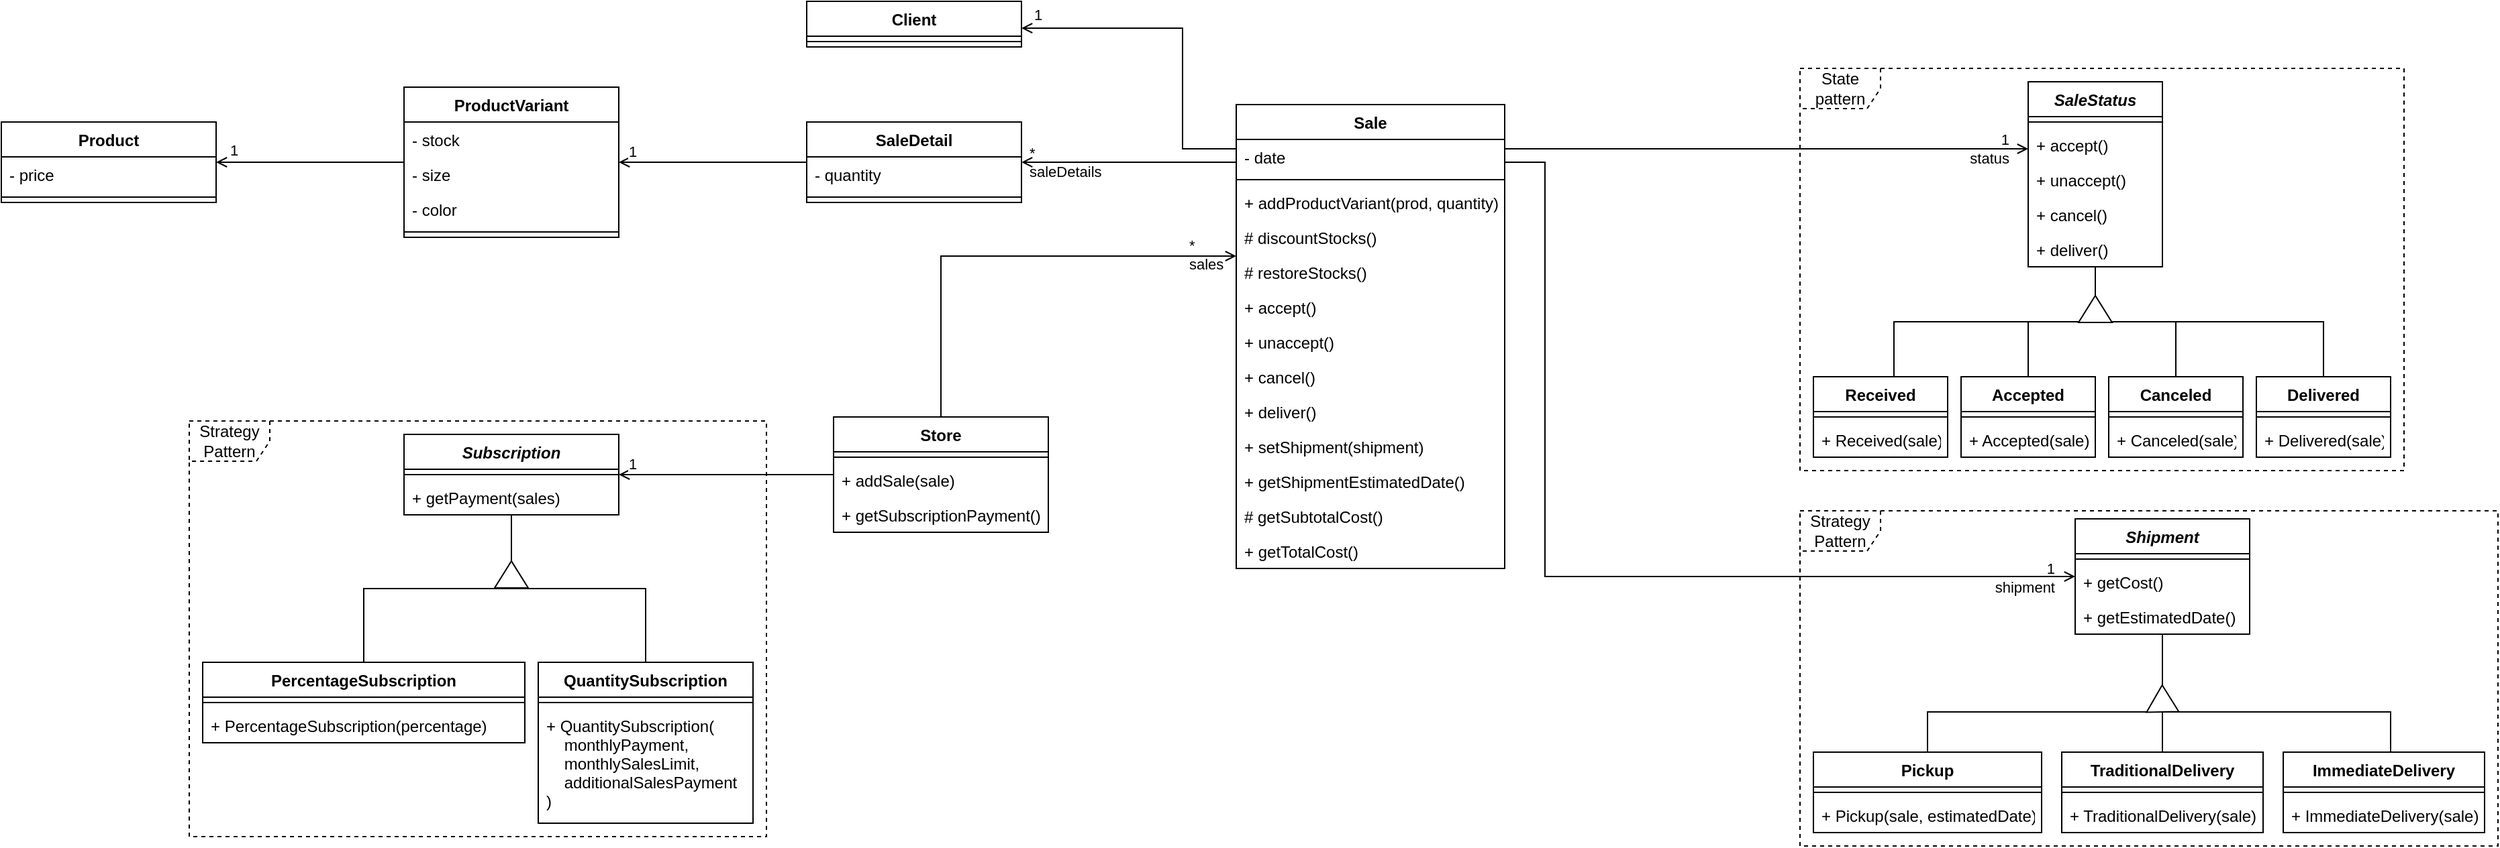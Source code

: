 <mxfile version="14.9.7" type="device"><diagram id="XdsxTSy-TFDeFFb5EiCQ" name="Page-1"><mxGraphModel dx="1773" dy="615" grid="1" gridSize="10" guides="1" tooltips="1" connect="1" arrows="1" fold="1" page="1" pageScale="1" pageWidth="827" pageHeight="1169" math="0" shadow="0"><root><mxCell id="0"/><mxCell id="1" parent="0"/><mxCell id="k7YnGgbs_p-hmvcIEE6I-135" value="" style="group" vertex="1" connectable="0" parent="1"><mxGeometry x="860" y="390" width="450" height="300" as="geometry"/></mxCell><mxCell id="k7YnGgbs_p-hmvcIEE6I-104" value="State pattern" style="shape=umlFrame;whiteSpace=wrap;html=1;dashed=1;" vertex="1" parent="k7YnGgbs_p-hmvcIEE6I-135"><mxGeometry width="450" height="300" as="geometry"/></mxCell><mxCell id="k7YnGgbs_p-hmvcIEE6I-37" value="SaleStatus" style="swimlane;fontStyle=3;align=center;verticalAlign=top;childLayout=stackLayout;horizontal=1;startSize=26;horizontalStack=0;resizeParent=1;resizeParentMax=0;resizeLast=0;collapsible=1;marginBottom=0;" vertex="1" parent="k7YnGgbs_p-hmvcIEE6I-135"><mxGeometry x="170" y="10" width="100" height="138" as="geometry"/></mxCell><mxCell id="k7YnGgbs_p-hmvcIEE6I-39" value="" style="line;strokeWidth=1;fillColor=none;align=left;verticalAlign=middle;spacingTop=-1;spacingLeft=3;spacingRight=3;rotatable=0;labelPosition=right;points=[];portConstraint=eastwest;" vertex="1" parent="k7YnGgbs_p-hmvcIEE6I-37"><mxGeometry y="26" width="100" height="8" as="geometry"/></mxCell><mxCell id="k7YnGgbs_p-hmvcIEE6I-40" value="+ accept()" style="text;strokeColor=none;fillColor=none;align=left;verticalAlign=top;spacingLeft=4;spacingRight=4;overflow=hidden;rotatable=0;points=[[0,0.5],[1,0.5]];portConstraint=eastwest;" vertex="1" parent="k7YnGgbs_p-hmvcIEE6I-37"><mxGeometry y="34" width="100" height="26" as="geometry"/></mxCell><mxCell id="k7YnGgbs_p-hmvcIEE6I-94" value="+ unaccept()" style="text;strokeColor=none;fillColor=none;align=left;verticalAlign=top;spacingLeft=4;spacingRight=4;overflow=hidden;rotatable=0;points=[[0,0.5],[1,0.5]];portConstraint=eastwest;" vertex="1" parent="k7YnGgbs_p-hmvcIEE6I-37"><mxGeometry y="60" width="100" height="26" as="geometry"/></mxCell><mxCell id="k7YnGgbs_p-hmvcIEE6I-95" value="+ cancel()" style="text;strokeColor=none;fillColor=none;align=left;verticalAlign=top;spacingLeft=4;spacingRight=4;overflow=hidden;rotatable=0;points=[[0,0.5],[1,0.5]];portConstraint=eastwest;" vertex="1" parent="k7YnGgbs_p-hmvcIEE6I-37"><mxGeometry y="86" width="100" height="26" as="geometry"/></mxCell><mxCell id="k7YnGgbs_p-hmvcIEE6I-96" value="+ deliver()" style="text;strokeColor=none;fillColor=none;align=left;verticalAlign=top;spacingLeft=4;spacingRight=4;overflow=hidden;rotatable=0;points=[[0,0.5],[1,0.5]];portConstraint=eastwest;" vertex="1" parent="k7YnGgbs_p-hmvcIEE6I-37"><mxGeometry y="112" width="100" height="26" as="geometry"/></mxCell><mxCell id="k7YnGgbs_p-hmvcIEE6I-101" style="edgeStyle=orthogonalEdgeStyle;rounded=0;orthogonalLoop=1;jettySize=auto;html=1;endArrow=none;endFill=0;" edge="1" parent="k7YnGgbs_p-hmvcIEE6I-135" source="k7YnGgbs_p-hmvcIEE6I-41" target="k7YnGgbs_p-hmvcIEE6I-37"><mxGeometry x="-60" as="geometry"><Array as="points"><mxPoint x="70" y="189"/><mxPoint x="220" y="189"/></Array></mxGeometry></mxCell><mxCell id="k7YnGgbs_p-hmvcIEE6I-41" value="Received" style="swimlane;fontStyle=1;align=center;verticalAlign=top;childLayout=stackLayout;horizontal=1;startSize=26;horizontalStack=0;resizeParent=1;resizeParentMax=0;resizeLast=0;collapsible=1;marginBottom=0;" vertex="1" parent="k7YnGgbs_p-hmvcIEE6I-135"><mxGeometry x="10" y="230" width="100" height="60" as="geometry"/></mxCell><mxCell id="k7YnGgbs_p-hmvcIEE6I-43" value="" style="line;strokeWidth=1;fillColor=none;align=left;verticalAlign=middle;spacingTop=-1;spacingLeft=3;spacingRight=3;rotatable=0;labelPosition=right;points=[];portConstraint=eastwest;" vertex="1" parent="k7YnGgbs_p-hmvcIEE6I-41"><mxGeometry y="26" width="100" height="8" as="geometry"/></mxCell><mxCell id="k7YnGgbs_p-hmvcIEE6I-44" value="+ Received(sale)" style="text;strokeColor=none;fillColor=none;align=left;verticalAlign=top;spacingLeft=4;spacingRight=4;overflow=hidden;rotatable=0;points=[[0,0.5],[1,0.5]];portConstraint=eastwest;" vertex="1" parent="k7YnGgbs_p-hmvcIEE6I-41"><mxGeometry y="34" width="100" height="26" as="geometry"/></mxCell><mxCell id="k7YnGgbs_p-hmvcIEE6I-98" style="edgeStyle=orthogonalEdgeStyle;rounded=0;orthogonalLoop=1;jettySize=auto;html=1;endArrow=none;endFill=0;" edge="1" parent="k7YnGgbs_p-hmvcIEE6I-135" source="k7YnGgbs_p-hmvcIEE6I-45" target="k7YnGgbs_p-hmvcIEE6I-37"><mxGeometry x="-60" as="geometry"/></mxCell><mxCell id="k7YnGgbs_p-hmvcIEE6I-45" value="Accepted" style="swimlane;fontStyle=1;align=center;verticalAlign=top;childLayout=stackLayout;horizontal=1;startSize=26;horizontalStack=0;resizeParent=1;resizeParentMax=0;resizeLast=0;collapsible=1;marginBottom=0;" vertex="1" parent="k7YnGgbs_p-hmvcIEE6I-135"><mxGeometry x="120" y="230" width="100" height="60" as="geometry"/></mxCell><mxCell id="k7YnGgbs_p-hmvcIEE6I-47" value="" style="line;strokeWidth=1;fillColor=none;align=left;verticalAlign=middle;spacingTop=-1;spacingLeft=3;spacingRight=3;rotatable=0;labelPosition=right;points=[];portConstraint=eastwest;" vertex="1" parent="k7YnGgbs_p-hmvcIEE6I-45"><mxGeometry y="26" width="100" height="8" as="geometry"/></mxCell><mxCell id="k7YnGgbs_p-hmvcIEE6I-48" value="+ Accepted(sale)" style="text;strokeColor=none;fillColor=none;align=left;verticalAlign=top;spacingLeft=4;spacingRight=4;overflow=hidden;rotatable=0;points=[[0,0.5],[1,0.5]];portConstraint=eastwest;" vertex="1" parent="k7YnGgbs_p-hmvcIEE6I-45"><mxGeometry y="34" width="100" height="26" as="geometry"/></mxCell><mxCell id="k7YnGgbs_p-hmvcIEE6I-99" style="edgeStyle=orthogonalEdgeStyle;rounded=0;orthogonalLoop=1;jettySize=auto;html=1;endArrow=none;endFill=0;" edge="1" parent="k7YnGgbs_p-hmvcIEE6I-135" source="k7YnGgbs_p-hmvcIEE6I-49" target="k7YnGgbs_p-hmvcIEE6I-37"><mxGeometry x="-60" as="geometry"/></mxCell><mxCell id="k7YnGgbs_p-hmvcIEE6I-49" value="Canceled" style="swimlane;fontStyle=1;align=center;verticalAlign=top;childLayout=stackLayout;horizontal=1;startSize=26;horizontalStack=0;resizeParent=1;resizeParentMax=0;resizeLast=0;collapsible=1;marginBottom=0;" vertex="1" parent="k7YnGgbs_p-hmvcIEE6I-135"><mxGeometry x="230" y="230" width="100" height="60" as="geometry"/></mxCell><mxCell id="k7YnGgbs_p-hmvcIEE6I-51" value="" style="line;strokeWidth=1;fillColor=none;align=left;verticalAlign=middle;spacingTop=-1;spacingLeft=3;spacingRight=3;rotatable=0;labelPosition=right;points=[];portConstraint=eastwest;" vertex="1" parent="k7YnGgbs_p-hmvcIEE6I-49"><mxGeometry y="26" width="100" height="8" as="geometry"/></mxCell><mxCell id="k7YnGgbs_p-hmvcIEE6I-52" value="+ Canceled(sale)" style="text;strokeColor=none;fillColor=none;align=left;verticalAlign=top;spacingLeft=4;spacingRight=4;overflow=hidden;rotatable=0;points=[[0,0.5],[1,0.5]];portConstraint=eastwest;" vertex="1" parent="k7YnGgbs_p-hmvcIEE6I-49"><mxGeometry y="34" width="100" height="26" as="geometry"/></mxCell><mxCell id="k7YnGgbs_p-hmvcIEE6I-100" style="edgeStyle=orthogonalEdgeStyle;rounded=0;orthogonalLoop=1;jettySize=auto;html=1;endArrow=none;endFill=0;" edge="1" parent="k7YnGgbs_p-hmvcIEE6I-135" source="k7YnGgbs_p-hmvcIEE6I-53" target="k7YnGgbs_p-hmvcIEE6I-37"><mxGeometry x="-60" as="geometry"><Array as="points"><mxPoint x="390" y="189"/><mxPoint x="220" y="189"/></Array></mxGeometry></mxCell><mxCell id="k7YnGgbs_p-hmvcIEE6I-53" value="Delivered" style="swimlane;fontStyle=1;align=center;verticalAlign=top;childLayout=stackLayout;horizontal=1;startSize=26;horizontalStack=0;resizeParent=1;resizeParentMax=0;resizeLast=0;collapsible=1;marginBottom=0;" vertex="1" parent="k7YnGgbs_p-hmvcIEE6I-135"><mxGeometry x="340" y="230" width="100" height="60" as="geometry"/></mxCell><mxCell id="k7YnGgbs_p-hmvcIEE6I-55" value="" style="line;strokeWidth=1;fillColor=none;align=left;verticalAlign=middle;spacingTop=-1;spacingLeft=3;spacingRight=3;rotatable=0;labelPosition=right;points=[];portConstraint=eastwest;" vertex="1" parent="k7YnGgbs_p-hmvcIEE6I-53"><mxGeometry y="26" width="100" height="8" as="geometry"/></mxCell><mxCell id="k7YnGgbs_p-hmvcIEE6I-56" value="+ Delivered(sale)" style="text;strokeColor=none;fillColor=none;align=left;verticalAlign=top;spacingLeft=4;spacingRight=4;overflow=hidden;rotatable=0;points=[[0,0.5],[1,0.5]];portConstraint=eastwest;" vertex="1" parent="k7YnGgbs_p-hmvcIEE6I-53"><mxGeometry y="34" width="100" height="26" as="geometry"/></mxCell><mxCell id="k7YnGgbs_p-hmvcIEE6I-102" value="" style="triangle;whiteSpace=wrap;html=1;rotation=-90;" vertex="1" parent="k7YnGgbs_p-hmvcIEE6I-135"><mxGeometry x="210" y="167" width="20" height="25" as="geometry"/></mxCell><mxCell id="k7YnGgbs_p-hmvcIEE6I-140" value="" style="group" vertex="1" connectable="0" parent="1"><mxGeometry x="-340" y="653" width="430" height="310" as="geometry"/></mxCell><mxCell id="k7YnGgbs_p-hmvcIEE6I-91" value="Strategy Pattern" style="shape=umlFrame;whiteSpace=wrap;html=1;dashed=1;" vertex="1" parent="k7YnGgbs_p-hmvcIEE6I-140"><mxGeometry width="430" height="310" as="geometry"/></mxCell><mxCell id="k7YnGgbs_p-hmvcIEE6I-9" value="PercentageSubscription" style="swimlane;fontStyle=1;align=center;verticalAlign=top;childLayout=stackLayout;horizontal=1;startSize=26;horizontalStack=0;resizeParent=1;resizeParentMax=0;resizeLast=0;collapsible=1;marginBottom=0;" vertex="1" parent="k7YnGgbs_p-hmvcIEE6I-140"><mxGeometry x="10" y="180" width="240" height="60" as="geometry"/></mxCell><mxCell id="k7YnGgbs_p-hmvcIEE6I-11" value="" style="line;strokeWidth=1;fillColor=none;align=left;verticalAlign=middle;spacingTop=-1;spacingLeft=3;spacingRight=3;rotatable=0;labelPosition=right;points=[];portConstraint=eastwest;" vertex="1" parent="k7YnGgbs_p-hmvcIEE6I-9"><mxGeometry y="26" width="240" height="8" as="geometry"/></mxCell><mxCell id="k7YnGgbs_p-hmvcIEE6I-12" value="+ PercentageSubscription(percentage)" style="text;strokeColor=none;fillColor=none;align=left;verticalAlign=top;spacingLeft=4;spacingRight=4;overflow=hidden;rotatable=0;points=[[0,0.5],[1,0.5]];portConstraint=eastwest;" vertex="1" parent="k7YnGgbs_p-hmvcIEE6I-9"><mxGeometry y="34" width="240" height="26" as="geometry"/></mxCell><mxCell id="k7YnGgbs_p-hmvcIEE6I-25" value="QuantitySubscription" style="swimlane;fontStyle=1;align=center;verticalAlign=top;childLayout=stackLayout;horizontal=1;startSize=26;horizontalStack=0;resizeParent=1;resizeParentMax=0;resizeLast=0;collapsible=1;marginBottom=0;" vertex="1" parent="k7YnGgbs_p-hmvcIEE6I-140"><mxGeometry x="260" y="180" width="160" height="120" as="geometry"/></mxCell><mxCell id="k7YnGgbs_p-hmvcIEE6I-27" value="" style="line;strokeWidth=1;fillColor=none;align=left;verticalAlign=middle;spacingTop=-1;spacingLeft=3;spacingRight=3;rotatable=0;labelPosition=right;points=[];portConstraint=eastwest;" vertex="1" parent="k7YnGgbs_p-hmvcIEE6I-25"><mxGeometry y="26" width="160" height="8" as="geometry"/></mxCell><mxCell id="k7YnGgbs_p-hmvcIEE6I-28" value="+ QuantitySubscription(&#xA;    monthlyPayment,&#xA;    monthlySalesLimit,&#xA;    additionalSalesPayment&#xA;)" style="text;strokeColor=none;fillColor=none;align=left;verticalAlign=top;spacingLeft=4;spacingRight=4;overflow=hidden;rotatable=0;points=[[0,0.5],[1,0.5]];portConstraint=eastwest;" vertex="1" parent="k7YnGgbs_p-hmvcIEE6I-25"><mxGeometry y="34" width="160" height="86" as="geometry"/></mxCell><mxCell id="k7YnGgbs_p-hmvcIEE6I-65" value="Subscription" style="swimlane;fontStyle=3;align=center;verticalAlign=top;childLayout=stackLayout;horizontal=1;startSize=26;horizontalStack=0;resizeParent=1;resizeParentMax=0;resizeLast=0;collapsible=1;marginBottom=0;" vertex="1" parent="k7YnGgbs_p-hmvcIEE6I-140"><mxGeometry x="160" y="10" width="160" height="60" as="geometry"/></mxCell><mxCell id="k7YnGgbs_p-hmvcIEE6I-67" value="" style="line;strokeWidth=1;fillColor=none;align=left;verticalAlign=middle;spacingTop=-1;spacingLeft=3;spacingRight=3;rotatable=0;labelPosition=right;points=[];portConstraint=eastwest;" vertex="1" parent="k7YnGgbs_p-hmvcIEE6I-65"><mxGeometry y="26" width="160" height="8" as="geometry"/></mxCell><mxCell id="k7YnGgbs_p-hmvcIEE6I-68" value="+ getPayment(sales) " style="text;strokeColor=none;fillColor=none;align=left;verticalAlign=top;spacingLeft=4;spacingRight=4;overflow=hidden;rotatable=0;points=[[0,0.5],[1,0.5]];portConstraint=eastwest;" vertex="1" parent="k7YnGgbs_p-hmvcIEE6I-65"><mxGeometry y="34" width="160" height="26" as="geometry"/></mxCell><mxCell id="k7YnGgbs_p-hmvcIEE6I-86" style="edgeStyle=orthogonalEdgeStyle;rounded=0;orthogonalLoop=1;jettySize=auto;html=1;endArrow=none;endFill=0;" edge="1" parent="k7YnGgbs_p-hmvcIEE6I-140" source="k7YnGgbs_p-hmvcIEE6I-9" target="k7YnGgbs_p-hmvcIEE6I-65"><mxGeometry as="geometry"/></mxCell><mxCell id="k7YnGgbs_p-hmvcIEE6I-90" value="" style="edgeStyle=orthogonalEdgeStyle;rounded=0;orthogonalLoop=1;jettySize=auto;html=1;endArrow=none;endFill=0;" edge="1" parent="k7YnGgbs_p-hmvcIEE6I-140" source="k7YnGgbs_p-hmvcIEE6I-25" target="k7YnGgbs_p-hmvcIEE6I-65"><mxGeometry as="geometry"><mxPoint x="520" y="180" as="sourcePoint"/><mxPoint x="270" y="70" as="targetPoint"/></mxGeometry></mxCell><mxCell id="k7YnGgbs_p-hmvcIEE6I-89" value="" style="triangle;whiteSpace=wrap;html=1;rotation=-90;" vertex="1" parent="k7YnGgbs_p-hmvcIEE6I-140"><mxGeometry x="230" y="102" width="20" height="25" as="geometry"/></mxCell><mxCell id="k7YnGgbs_p-hmvcIEE6I-85" style="edgeStyle=orthogonalEdgeStyle;rounded=0;orthogonalLoop=1;jettySize=auto;html=1;endArrow=none;endFill=0;startArrow=none;" edge="1" parent="k7YnGgbs_p-hmvcIEE6I-140" source="k7YnGgbs_p-hmvcIEE6I-89" target="k7YnGgbs_p-hmvcIEE6I-65"><mxGeometry as="geometry"/></mxCell><mxCell id="k7YnGgbs_p-hmvcIEE6I-1" value="Client" style="swimlane;fontStyle=1;align=center;verticalAlign=top;childLayout=stackLayout;horizontal=1;startSize=26;horizontalStack=0;resizeParent=1;resizeParentMax=0;resizeLast=0;collapsible=1;marginBottom=0;" vertex="1" parent="1"><mxGeometry x="120" y="340" width="160" height="34" as="geometry"/></mxCell><mxCell id="k7YnGgbs_p-hmvcIEE6I-3" value="" style="line;strokeWidth=1;fillColor=none;align=left;verticalAlign=middle;spacingTop=-1;spacingLeft=3;spacingRight=3;rotatable=0;labelPosition=right;points=[];portConstraint=eastwest;" vertex="1" parent="k7YnGgbs_p-hmvcIEE6I-1"><mxGeometry y="26" width="160" height="8" as="geometry"/></mxCell><mxCell id="k7YnGgbs_p-hmvcIEE6I-17" value="Product" style="swimlane;fontStyle=1;align=center;verticalAlign=top;childLayout=stackLayout;horizontal=1;startSize=26;horizontalStack=0;resizeParent=1;resizeParentMax=0;resizeLast=0;collapsible=1;marginBottom=0;" vertex="1" parent="1"><mxGeometry x="-480" y="430" width="160" height="60" as="geometry"/></mxCell><mxCell id="k7YnGgbs_p-hmvcIEE6I-18" value="- price" style="text;strokeColor=none;fillColor=none;align=left;verticalAlign=top;spacingLeft=4;spacingRight=4;overflow=hidden;rotatable=0;points=[[0,0.5],[1,0.5]];portConstraint=eastwest;" vertex="1" parent="k7YnGgbs_p-hmvcIEE6I-17"><mxGeometry y="26" width="160" height="26" as="geometry"/></mxCell><mxCell id="k7YnGgbs_p-hmvcIEE6I-19" value="" style="line;strokeWidth=1;fillColor=none;align=left;verticalAlign=middle;spacingTop=-1;spacingLeft=3;spacingRight=3;rotatable=0;labelPosition=right;points=[];portConstraint=eastwest;" vertex="1" parent="k7YnGgbs_p-hmvcIEE6I-17"><mxGeometry y="52" width="160" height="8" as="geometry"/></mxCell><mxCell id="k7YnGgbs_p-hmvcIEE6I-115" style="edgeStyle=orthogonalEdgeStyle;rounded=0;orthogonalLoop=1;jettySize=auto;html=1;endArrow=open;endFill=0;" edge="1" parent="1" source="k7YnGgbs_p-hmvcIEE6I-21" target="k7YnGgbs_p-hmvcIEE6I-17"><mxGeometry relative="1" as="geometry"/></mxCell><mxCell id="k7YnGgbs_p-hmvcIEE6I-116" value="1" style="edgeLabel;html=1;align=center;verticalAlign=middle;resizable=0;points=[];" vertex="1" connectable="0" parent="k7YnGgbs_p-hmvcIEE6I-115"><mxGeometry x="0.812" y="1" relative="1" as="geometry"><mxPoint y="-10" as="offset"/></mxGeometry></mxCell><mxCell id="k7YnGgbs_p-hmvcIEE6I-21" value="ProductVariant" style="swimlane;fontStyle=1;align=center;verticalAlign=top;childLayout=stackLayout;horizontal=1;startSize=26;horizontalStack=0;resizeParent=1;resizeParentMax=0;resizeLast=0;collapsible=1;marginBottom=0;" vertex="1" parent="1"><mxGeometry x="-180" y="404" width="160" height="112" as="geometry"/></mxCell><mxCell id="k7YnGgbs_p-hmvcIEE6I-22" value="- stock" style="text;strokeColor=none;fillColor=none;align=left;verticalAlign=top;spacingLeft=4;spacingRight=4;overflow=hidden;rotatable=0;points=[[0,0.5],[1,0.5]];portConstraint=eastwest;" vertex="1" parent="k7YnGgbs_p-hmvcIEE6I-21"><mxGeometry y="26" width="160" height="26" as="geometry"/></mxCell><mxCell id="k7YnGgbs_p-hmvcIEE6I-111" value="- size" style="text;strokeColor=none;fillColor=none;align=left;verticalAlign=top;spacingLeft=4;spacingRight=4;overflow=hidden;rotatable=0;points=[[0,0.5],[1,0.5]];portConstraint=eastwest;" vertex="1" parent="k7YnGgbs_p-hmvcIEE6I-21"><mxGeometry y="52" width="160" height="26" as="geometry"/></mxCell><mxCell id="k7YnGgbs_p-hmvcIEE6I-112" value="- color" style="text;strokeColor=none;fillColor=none;align=left;verticalAlign=top;spacingLeft=4;spacingRight=4;overflow=hidden;rotatable=0;points=[[0,0.5],[1,0.5]];portConstraint=eastwest;" vertex="1" parent="k7YnGgbs_p-hmvcIEE6I-21"><mxGeometry y="78" width="160" height="26" as="geometry"/></mxCell><mxCell id="k7YnGgbs_p-hmvcIEE6I-23" value="" style="line;strokeWidth=1;fillColor=none;align=left;verticalAlign=middle;spacingTop=-1;spacingLeft=3;spacingRight=3;rotatable=0;labelPosition=right;points=[];portConstraint=eastwest;" vertex="1" parent="k7YnGgbs_p-hmvcIEE6I-21"><mxGeometry y="104" width="160" height="8" as="geometry"/></mxCell><mxCell id="k7YnGgbs_p-hmvcIEE6I-107" style="edgeStyle=orthogonalEdgeStyle;rounded=0;orthogonalLoop=1;jettySize=auto;html=1;endArrow=open;endFill=0;" edge="1" parent="1" source="k7YnGgbs_p-hmvcIEE6I-29" target="k7YnGgbs_p-hmvcIEE6I-33"><mxGeometry relative="1" as="geometry"><Array as="points"><mxPoint x="400" y="460"/><mxPoint x="400" y="460"/></Array></mxGeometry></mxCell><mxCell id="k7YnGgbs_p-hmvcIEE6I-108" value="&lt;div&gt;*&lt;/div&gt;&lt;div&gt;saleDetails&lt;br&gt;&lt;/div&gt;" style="edgeLabel;html=1;align=left;verticalAlign=middle;resizable=0;points=[];labelBackgroundColor=none;" vertex="1" connectable="0" parent="k7YnGgbs_p-hmvcIEE6I-107"><mxGeometry x="0.864" relative="1" as="geometry"><mxPoint x="-7" as="offset"/></mxGeometry></mxCell><mxCell id="k7YnGgbs_p-hmvcIEE6I-117" style="edgeStyle=orthogonalEdgeStyle;rounded=0;orthogonalLoop=1;jettySize=auto;html=1;endArrow=open;endFill=0;" edge="1" parent="1" source="k7YnGgbs_p-hmvcIEE6I-29" target="k7YnGgbs_p-hmvcIEE6I-1"><mxGeometry relative="1" as="geometry"><Array as="points"><mxPoint x="400" y="450"/><mxPoint x="400" y="360"/><mxPoint x="190" y="360"/></Array></mxGeometry></mxCell><mxCell id="k7YnGgbs_p-hmvcIEE6I-118" value="1" style="edgeLabel;html=1;align=center;verticalAlign=middle;resizable=0;points=[];" vertex="1" connectable="0" parent="k7YnGgbs_p-hmvcIEE6I-117"><mxGeometry x="0.902" relative="1" as="geometry"><mxPoint y="-10" as="offset"/></mxGeometry></mxCell><mxCell id="k7YnGgbs_p-hmvcIEE6I-122" style="edgeStyle=orthogonalEdgeStyle;rounded=0;orthogonalLoop=1;jettySize=auto;html=1;endArrow=open;endFill=0;" edge="1" parent="1" source="k7YnGgbs_p-hmvcIEE6I-29" target="k7YnGgbs_p-hmvcIEE6I-37"><mxGeometry relative="1" as="geometry"><Array as="points"><mxPoint x="790" y="450"/><mxPoint x="790" y="450"/></Array></mxGeometry></mxCell><mxCell id="k7YnGgbs_p-hmvcIEE6I-123" value="&lt;div align=&quot;right&quot;&gt;1&lt;/div&gt;&lt;div align=&quot;right&quot;&gt;status&lt;br&gt;&lt;/div&gt;" style="edgeLabel;html=1;align=right;verticalAlign=middle;resizable=0;points=[];labelBackgroundColor=none;" vertex="1" connectable="0" parent="k7YnGgbs_p-hmvcIEE6I-122"><mxGeometry x="0.881" y="-3" relative="1" as="geometry"><mxPoint x="9" y="-3" as="offset"/></mxGeometry></mxCell><mxCell id="k7YnGgbs_p-hmvcIEE6I-124" style="edgeStyle=orthogonalEdgeStyle;rounded=0;orthogonalLoop=1;jettySize=auto;html=1;endArrow=open;endFill=0;" edge="1" parent="1" source="k7YnGgbs_p-hmvcIEE6I-29" target="k7YnGgbs_p-hmvcIEE6I-57"><mxGeometry relative="1" as="geometry"><Array as="points"><mxPoint x="670" y="460"/><mxPoint x="670" y="769"/></Array></mxGeometry></mxCell><mxCell id="k7YnGgbs_p-hmvcIEE6I-125" value="&lt;div align=&quot;right&quot;&gt;1&lt;/div&gt;&lt;div align=&quot;right&quot;&gt;shipment&lt;br&gt;&lt;/div&gt;" style="edgeLabel;html=1;align=right;verticalAlign=middle;resizable=0;points=[];labelBackgroundColor=none;" vertex="1" connectable="0" parent="k7YnGgbs_p-hmvcIEE6I-124"><mxGeometry x="0.906" y="-1" relative="1" as="geometry"><mxPoint x="20" as="offset"/></mxGeometry></mxCell><mxCell id="k7YnGgbs_p-hmvcIEE6I-29" value="Sale" style="swimlane;fontStyle=1;align=center;verticalAlign=top;childLayout=stackLayout;horizontal=1;startSize=26;horizontalStack=0;resizeParent=1;resizeParentMax=0;resizeLast=0;collapsible=1;marginBottom=0;" vertex="1" parent="1"><mxGeometry x="440" y="417" width="200" height="346" as="geometry"/></mxCell><mxCell id="k7YnGgbs_p-hmvcIEE6I-30" value="- date" style="text;strokeColor=none;fillColor=none;align=left;verticalAlign=top;spacingLeft=4;spacingRight=4;overflow=hidden;rotatable=0;points=[[0,0.5],[1,0.5]];portConstraint=eastwest;" vertex="1" parent="k7YnGgbs_p-hmvcIEE6I-29"><mxGeometry y="26" width="200" height="26" as="geometry"/></mxCell><mxCell id="k7YnGgbs_p-hmvcIEE6I-31" value="" style="line;strokeWidth=1;fillColor=none;align=left;verticalAlign=middle;spacingTop=-1;spacingLeft=3;spacingRight=3;rotatable=0;labelPosition=right;points=[];portConstraint=eastwest;" vertex="1" parent="k7YnGgbs_p-hmvcIEE6I-29"><mxGeometry y="52" width="200" height="8" as="geometry"/></mxCell><mxCell id="k7YnGgbs_p-hmvcIEE6I-32" value="+ addProductVariant(prod, quantity)" style="text;strokeColor=none;fillColor=none;align=left;verticalAlign=top;spacingLeft=4;spacingRight=4;overflow=hidden;rotatable=0;points=[[0,0.5],[1,0.5]];portConstraint=eastwest;" vertex="1" parent="k7YnGgbs_p-hmvcIEE6I-29"><mxGeometry y="60" width="200" height="26" as="geometry"/></mxCell><mxCell id="k7YnGgbs_p-hmvcIEE6I-128" value="# discountStocks()" style="text;strokeColor=none;fillColor=none;align=left;verticalAlign=top;spacingLeft=4;spacingRight=4;overflow=hidden;rotatable=0;points=[[0,0.5],[1,0.5]];portConstraint=eastwest;" vertex="1" parent="k7YnGgbs_p-hmvcIEE6I-29"><mxGeometry y="86" width="200" height="26" as="geometry"/></mxCell><mxCell id="k7YnGgbs_p-hmvcIEE6I-129" value="# restoreStocks()" style="text;strokeColor=none;fillColor=none;align=left;verticalAlign=top;spacingLeft=4;spacingRight=4;overflow=hidden;rotatable=0;points=[[0,0.5],[1,0.5]];portConstraint=eastwest;" vertex="1" parent="k7YnGgbs_p-hmvcIEE6I-29"><mxGeometry y="112" width="200" height="26" as="geometry"/></mxCell><mxCell id="k7YnGgbs_p-hmvcIEE6I-130" value="+ accept()" style="text;strokeColor=none;fillColor=none;align=left;verticalAlign=top;spacingLeft=4;spacingRight=4;overflow=hidden;rotatable=0;points=[[0,0.5],[1,0.5]];portConstraint=eastwest;" vertex="1" parent="k7YnGgbs_p-hmvcIEE6I-29"><mxGeometry y="138" width="200" height="26" as="geometry"/></mxCell><mxCell id="k7YnGgbs_p-hmvcIEE6I-131" value="+ unaccept()" style="text;strokeColor=none;fillColor=none;align=left;verticalAlign=top;spacingLeft=4;spacingRight=4;overflow=hidden;rotatable=0;points=[[0,0.5],[1,0.5]];portConstraint=eastwest;" vertex="1" parent="k7YnGgbs_p-hmvcIEE6I-29"><mxGeometry y="164" width="200" height="26" as="geometry"/></mxCell><mxCell id="k7YnGgbs_p-hmvcIEE6I-132" value="+ cancel()" style="text;strokeColor=none;fillColor=none;align=left;verticalAlign=top;spacingLeft=4;spacingRight=4;overflow=hidden;rotatable=0;points=[[0,0.5],[1,0.5]];portConstraint=eastwest;" vertex="1" parent="k7YnGgbs_p-hmvcIEE6I-29"><mxGeometry y="190" width="200" height="26" as="geometry"/></mxCell><mxCell id="k7YnGgbs_p-hmvcIEE6I-133" value="+ deliver()" style="text;strokeColor=none;fillColor=none;align=left;verticalAlign=top;spacingLeft=4;spacingRight=4;overflow=hidden;rotatable=0;points=[[0,0.5],[1,0.5]];portConstraint=eastwest;" vertex="1" parent="k7YnGgbs_p-hmvcIEE6I-29"><mxGeometry y="216" width="200" height="26" as="geometry"/></mxCell><mxCell id="k7YnGgbs_p-hmvcIEE6I-134" value="+ setShipment(shipment)" style="text;strokeColor=none;fillColor=none;align=left;verticalAlign=top;spacingLeft=4;spacingRight=4;overflow=hidden;rotatable=0;points=[[0,0.5],[1,0.5]];portConstraint=eastwest;" vertex="1" parent="k7YnGgbs_p-hmvcIEE6I-29"><mxGeometry y="242" width="200" height="26" as="geometry"/></mxCell><mxCell id="k7YnGgbs_p-hmvcIEE6I-137" value="+ getShipmentEstimatedDate()" style="text;strokeColor=none;fillColor=none;align=left;verticalAlign=top;spacingLeft=4;spacingRight=4;overflow=hidden;rotatable=0;points=[[0,0.5],[1,0.5]];portConstraint=eastwest;" vertex="1" parent="k7YnGgbs_p-hmvcIEE6I-29"><mxGeometry y="268" width="200" height="26" as="geometry"/></mxCell><mxCell id="k7YnGgbs_p-hmvcIEE6I-138" value="# getSubtotalCost()" style="text;strokeColor=none;fillColor=none;align=left;verticalAlign=top;spacingLeft=4;spacingRight=4;overflow=hidden;rotatable=0;points=[[0,0.5],[1,0.5]];portConstraint=eastwest;" vertex="1" parent="k7YnGgbs_p-hmvcIEE6I-29"><mxGeometry y="294" width="200" height="26" as="geometry"/></mxCell><mxCell id="k7YnGgbs_p-hmvcIEE6I-139" value="+ getTotalCost()" style="text;strokeColor=none;fillColor=none;align=left;verticalAlign=top;spacingLeft=4;spacingRight=4;overflow=hidden;rotatable=0;points=[[0,0.5],[1,0.5]];portConstraint=eastwest;" vertex="1" parent="k7YnGgbs_p-hmvcIEE6I-29"><mxGeometry y="320" width="200" height="26" as="geometry"/></mxCell><mxCell id="k7YnGgbs_p-hmvcIEE6I-113" style="edgeStyle=orthogonalEdgeStyle;rounded=0;orthogonalLoop=1;jettySize=auto;html=1;endArrow=open;endFill=0;" edge="1" parent="1" source="k7YnGgbs_p-hmvcIEE6I-33" target="k7YnGgbs_p-hmvcIEE6I-21"><mxGeometry relative="1" as="geometry"/></mxCell><mxCell id="k7YnGgbs_p-hmvcIEE6I-114" value="&lt;div&gt;1&lt;/div&gt;" style="edgeLabel;html=1;align=center;verticalAlign=middle;resizable=0;points=[];" vertex="1" connectable="0" parent="k7YnGgbs_p-hmvcIEE6I-113"><mxGeometry x="0.814" relative="1" as="geometry"><mxPoint x="-3" y="-8" as="offset"/></mxGeometry></mxCell><mxCell id="k7YnGgbs_p-hmvcIEE6I-33" value="SaleDetail" style="swimlane;fontStyle=1;align=center;verticalAlign=top;childLayout=stackLayout;horizontal=1;startSize=26;horizontalStack=0;resizeParent=1;resizeParentMax=0;resizeLast=0;collapsible=1;marginBottom=0;" vertex="1" parent="1"><mxGeometry x="120" y="430" width="160" height="60" as="geometry"/></mxCell><mxCell id="k7YnGgbs_p-hmvcIEE6I-34" value="- quantity" style="text;strokeColor=none;fillColor=none;align=left;verticalAlign=top;spacingLeft=4;spacingRight=4;overflow=hidden;rotatable=0;points=[[0,0.5],[1,0.5]];portConstraint=eastwest;" vertex="1" parent="k7YnGgbs_p-hmvcIEE6I-33"><mxGeometry y="26" width="160" height="26" as="geometry"/></mxCell><mxCell id="k7YnGgbs_p-hmvcIEE6I-35" value="" style="line;strokeWidth=1;fillColor=none;align=left;verticalAlign=middle;spacingTop=-1;spacingLeft=3;spacingRight=3;rotatable=0;labelPosition=right;points=[];portConstraint=eastwest;" vertex="1" parent="k7YnGgbs_p-hmvcIEE6I-33"><mxGeometry y="52" width="160" height="8" as="geometry"/></mxCell><mxCell id="k7YnGgbs_p-hmvcIEE6I-120" style="edgeStyle=orthogonalEdgeStyle;rounded=0;orthogonalLoop=1;jettySize=auto;html=1;endArrow=open;endFill=0;" edge="1" parent="1" source="k7YnGgbs_p-hmvcIEE6I-61" target="k7YnGgbs_p-hmvcIEE6I-29"><mxGeometry relative="1" as="geometry"><Array as="points"><mxPoint x="220" y="530"/></Array></mxGeometry></mxCell><mxCell id="k7YnGgbs_p-hmvcIEE6I-121" value="&lt;div&gt;*&lt;/div&gt;sales" style="edgeLabel;html=1;align=left;verticalAlign=middle;resizable=0;points=[];labelBackgroundColor=none;" vertex="1" connectable="0" parent="k7YnGgbs_p-hmvcIEE6I-120"><mxGeometry x="0.841" y="1" relative="1" as="geometry"><mxPoint x="-10" as="offset"/></mxGeometry></mxCell><mxCell id="k7YnGgbs_p-hmvcIEE6I-126" style="edgeStyle=orthogonalEdgeStyle;rounded=0;orthogonalLoop=1;jettySize=auto;html=1;endArrow=open;endFill=0;" edge="1" parent="1" source="k7YnGgbs_p-hmvcIEE6I-61" target="k7YnGgbs_p-hmvcIEE6I-65"><mxGeometry relative="1" as="geometry"/></mxCell><mxCell id="k7YnGgbs_p-hmvcIEE6I-127" value="&lt;div&gt;1&lt;/div&gt;" style="edgeLabel;html=1;align=center;verticalAlign=middle;resizable=0;points=[];" vertex="1" connectable="0" parent="k7YnGgbs_p-hmvcIEE6I-126"><mxGeometry x="0.872" y="2" relative="1" as="geometry"><mxPoint y="-10" as="offset"/></mxGeometry></mxCell><mxCell id="k7YnGgbs_p-hmvcIEE6I-61" value="Store" style="swimlane;fontStyle=1;align=center;verticalAlign=top;childLayout=stackLayout;horizontal=1;startSize=26;horizontalStack=0;resizeParent=1;resizeParentMax=0;resizeLast=0;collapsible=1;marginBottom=0;" vertex="1" parent="1"><mxGeometry x="140" y="650" width="160" height="86" as="geometry"/></mxCell><mxCell id="k7YnGgbs_p-hmvcIEE6I-63" value="" style="line;strokeWidth=1;fillColor=none;align=left;verticalAlign=middle;spacingTop=-1;spacingLeft=3;spacingRight=3;rotatable=0;labelPosition=right;points=[];portConstraint=eastwest;" vertex="1" parent="k7YnGgbs_p-hmvcIEE6I-61"><mxGeometry y="26" width="160" height="8" as="geometry"/></mxCell><mxCell id="k7YnGgbs_p-hmvcIEE6I-64" value="+ addSale(sale)" style="text;strokeColor=none;fillColor=none;align=left;verticalAlign=top;spacingLeft=4;spacingRight=4;overflow=hidden;rotatable=0;points=[[0,0.5],[1,0.5]];portConstraint=eastwest;" vertex="1" parent="k7YnGgbs_p-hmvcIEE6I-61"><mxGeometry y="34" width="160" height="26" as="geometry"/></mxCell><mxCell id="k7YnGgbs_p-hmvcIEE6I-119" value="+ getSubscriptionPayment()" style="text;strokeColor=none;fillColor=none;align=left;verticalAlign=top;spacingLeft=4;spacingRight=4;overflow=hidden;rotatable=0;points=[[0,0.5],[1,0.5]];portConstraint=eastwest;" vertex="1" parent="k7YnGgbs_p-hmvcIEE6I-61"><mxGeometry y="60" width="160" height="26" as="geometry"/></mxCell><mxCell id="k7YnGgbs_p-hmvcIEE6I-136" value="" style="group" vertex="1" connectable="0" parent="1"><mxGeometry x="860" y="720" width="520" height="250" as="geometry"/></mxCell><mxCell id="k7YnGgbs_p-hmvcIEE6I-83" value="Strategy Pattern" style="shape=umlFrame;whiteSpace=wrap;html=1;dashed=1;" vertex="1" parent="k7YnGgbs_p-hmvcIEE6I-136"><mxGeometry width="520" height="250" as="geometry"/></mxCell><mxCell id="k7YnGgbs_p-hmvcIEE6I-5" value="ImmediateDelivery" style="swimlane;fontStyle=1;align=center;verticalAlign=top;childLayout=stackLayout;horizontal=1;startSize=26;horizontalStack=0;resizeParent=1;resizeParentMax=0;resizeLast=0;collapsible=1;marginBottom=0;" vertex="1" parent="k7YnGgbs_p-hmvcIEE6I-136"><mxGeometry x="360" y="180" width="150" height="60" as="geometry"/></mxCell><mxCell id="k7YnGgbs_p-hmvcIEE6I-7" value="" style="line;strokeWidth=1;fillColor=none;align=left;verticalAlign=middle;spacingTop=-1;spacingLeft=3;spacingRight=3;rotatable=0;labelPosition=right;points=[];portConstraint=eastwest;" vertex="1" parent="k7YnGgbs_p-hmvcIEE6I-5"><mxGeometry y="26" width="150" height="8" as="geometry"/></mxCell><mxCell id="k7YnGgbs_p-hmvcIEE6I-8" value="+ ImmediateDelivery(sale)" style="text;strokeColor=none;fillColor=none;align=left;verticalAlign=top;spacingLeft=4;spacingRight=4;overflow=hidden;rotatable=0;points=[[0,0.5],[1,0.5]];portConstraint=eastwest;" vertex="1" parent="k7YnGgbs_p-hmvcIEE6I-5"><mxGeometry y="34" width="150" height="26" as="geometry"/></mxCell><mxCell id="k7YnGgbs_p-hmvcIEE6I-13" value="Pickup" style="swimlane;fontStyle=1;align=center;verticalAlign=top;childLayout=stackLayout;horizontal=1;startSize=26;horizontalStack=0;resizeParent=1;resizeParentMax=0;resizeLast=0;collapsible=1;marginBottom=0;" vertex="1" parent="k7YnGgbs_p-hmvcIEE6I-136"><mxGeometry x="10" y="180" width="170" height="60" as="geometry"/></mxCell><mxCell id="k7YnGgbs_p-hmvcIEE6I-15" value="" style="line;strokeWidth=1;fillColor=none;align=left;verticalAlign=middle;spacingTop=-1;spacingLeft=3;spacingRight=3;rotatable=0;labelPosition=right;points=[];portConstraint=eastwest;" vertex="1" parent="k7YnGgbs_p-hmvcIEE6I-13"><mxGeometry y="26" width="170" height="8" as="geometry"/></mxCell><mxCell id="k7YnGgbs_p-hmvcIEE6I-16" value="+ Pickup(sale, estimatedDate)" style="text;strokeColor=none;fillColor=none;align=left;verticalAlign=top;spacingLeft=4;spacingRight=4;overflow=hidden;rotatable=0;points=[[0,0.5],[1,0.5]];portConstraint=eastwest;" vertex="1" parent="k7YnGgbs_p-hmvcIEE6I-13"><mxGeometry y="34" width="170" height="26" as="geometry"/></mxCell><mxCell id="k7YnGgbs_p-hmvcIEE6I-57" value="Shipment" style="swimlane;fontStyle=3;align=center;verticalAlign=top;childLayout=stackLayout;horizontal=1;startSize=26;horizontalStack=0;resizeParent=1;resizeParentMax=0;resizeLast=0;collapsible=1;marginBottom=0;" vertex="1" parent="k7YnGgbs_p-hmvcIEE6I-136"><mxGeometry x="205" y="6" width="130" height="86" as="geometry"/></mxCell><mxCell id="k7YnGgbs_p-hmvcIEE6I-59" value="" style="line;strokeWidth=1;fillColor=none;align=left;verticalAlign=middle;spacingTop=-1;spacingLeft=3;spacingRight=3;rotatable=0;labelPosition=right;points=[];portConstraint=eastwest;" vertex="1" parent="k7YnGgbs_p-hmvcIEE6I-57"><mxGeometry y="26" width="130" height="8" as="geometry"/></mxCell><mxCell id="k7YnGgbs_p-hmvcIEE6I-60" value="+ getCost() " style="text;strokeColor=none;fillColor=none;align=left;verticalAlign=top;spacingLeft=4;spacingRight=4;overflow=hidden;rotatable=0;points=[[0,0.5],[1,0.5]];portConstraint=eastwest;" vertex="1" parent="k7YnGgbs_p-hmvcIEE6I-57"><mxGeometry y="34" width="130" height="26" as="geometry"/></mxCell><mxCell id="k7YnGgbs_p-hmvcIEE6I-82" value="+ getEstimatedDate() " style="text;strokeColor=none;fillColor=none;align=left;verticalAlign=top;spacingLeft=4;spacingRight=4;overflow=hidden;rotatable=0;points=[[0,0.5],[1,0.5]];portConstraint=eastwest;" vertex="1" parent="k7YnGgbs_p-hmvcIEE6I-57"><mxGeometry y="60" width="130" height="26" as="geometry"/></mxCell><mxCell id="k7YnGgbs_p-hmvcIEE6I-77" style="edgeStyle=orthogonalEdgeStyle;rounded=0;orthogonalLoop=1;jettySize=auto;html=1;endArrow=none;endFill=0;" edge="1" parent="k7YnGgbs_p-hmvcIEE6I-136" source="k7YnGgbs_p-hmvcIEE6I-5" target="k7YnGgbs_p-hmvcIEE6I-57"><mxGeometry x="-80" as="geometry"><Array as="points"><mxPoint x="440" y="150"/><mxPoint x="270" y="150"/></Array></mxGeometry></mxCell><mxCell id="k7YnGgbs_p-hmvcIEE6I-76" style="edgeStyle=orthogonalEdgeStyle;rounded=0;orthogonalLoop=1;jettySize=auto;html=1;endArrow=none;endFill=0;" edge="1" parent="k7YnGgbs_p-hmvcIEE6I-136" source="k7YnGgbs_p-hmvcIEE6I-13" target="k7YnGgbs_p-hmvcIEE6I-57"><mxGeometry x="-80" as="geometry"><Array as="points"><mxPoint x="95" y="150"/><mxPoint x="270" y="150"/></Array></mxGeometry></mxCell><mxCell id="k7YnGgbs_p-hmvcIEE6I-78" style="edgeStyle=orthogonalEdgeStyle;rounded=0;orthogonalLoop=1;jettySize=auto;html=1;endArrow=none;endFill=0;" edge="1" parent="k7YnGgbs_p-hmvcIEE6I-136" source="k7YnGgbs_p-hmvcIEE6I-69" target="k7YnGgbs_p-hmvcIEE6I-57"><mxGeometry x="-80" as="geometry"/></mxCell><mxCell id="k7YnGgbs_p-hmvcIEE6I-69" value="TraditionalDelivery" style="swimlane;fontStyle=1;align=center;verticalAlign=top;childLayout=stackLayout;horizontal=1;startSize=26;horizontalStack=0;resizeParent=1;resizeParentMax=0;resizeLast=0;collapsible=1;marginBottom=0;" vertex="1" parent="k7YnGgbs_p-hmvcIEE6I-136"><mxGeometry x="195" y="180" width="150" height="60" as="geometry"/></mxCell><mxCell id="k7YnGgbs_p-hmvcIEE6I-71" value="" style="line;strokeWidth=1;fillColor=none;align=left;verticalAlign=middle;spacingTop=-1;spacingLeft=3;spacingRight=3;rotatable=0;labelPosition=right;points=[];portConstraint=eastwest;" vertex="1" parent="k7YnGgbs_p-hmvcIEE6I-69"><mxGeometry y="26" width="150" height="8" as="geometry"/></mxCell><mxCell id="k7YnGgbs_p-hmvcIEE6I-72" value="+ TraditionalDelivery(sale)" style="text;strokeColor=none;fillColor=none;align=left;verticalAlign=top;spacingLeft=4;spacingRight=4;overflow=hidden;rotatable=0;points=[[0,0.5],[1,0.5]];portConstraint=eastwest;" vertex="1" parent="k7YnGgbs_p-hmvcIEE6I-69"><mxGeometry y="34" width="150" height="26" as="geometry"/></mxCell><mxCell id="k7YnGgbs_p-hmvcIEE6I-79" value="" style="triangle;whiteSpace=wrap;html=1;rotation=-91;" vertex="1" parent="k7YnGgbs_p-hmvcIEE6I-136"><mxGeometry x="260" y="128" width="20" height="24" as="geometry"/></mxCell></root></mxGraphModel></diagram></mxfile>